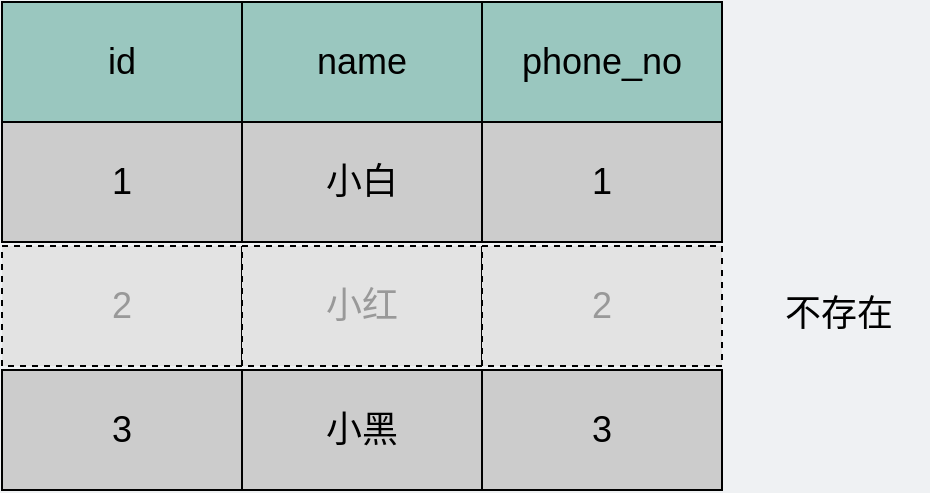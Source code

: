 <mxfile version="16.6.7" type="github"><diagram id="3228e29e-7158-1315-38df-8450db1d8a1d" name="Page-1"><mxGraphModel dx="656" dy="-26" grid="0" gridSize="10" guides="1" tooltips="1" connect="1" arrows="1" fold="1" page="1" pageScale="1" pageWidth="600" pageHeight="300" background="#EFF1F3" math="0" shadow="0"><root><mxCell id="0"/><mxCell id="1" parent="0"/><mxCell id="OGBjxk_xHfaE1EplLFuK-23" value="1" style="rounded=0;whiteSpace=wrap;html=1;fillColor=#CCCCCC;gradientColor=none;fontSize=18;" parent="1" vertex="1"><mxGeometry x="120" y="988" width="120" height="60" as="geometry"/></mxCell><mxCell id="OGBjxk_xHfaE1EplLFuK-24" value="小白" style="rounded=0;whiteSpace=wrap;html=1;fillColor=#CCCCCC;gradientColor=none;fontSize=18;" parent="1" vertex="1"><mxGeometry x="240" y="988" width="120" height="60" as="geometry"/></mxCell><mxCell id="OGBjxk_xHfaE1EplLFuK-25" value="&lt;span style=&quot;font-size: 18px&quot;&gt;1&lt;/span&gt;" style="rounded=0;whiteSpace=wrap;html=1;fillColor=#CCCCCC;gradientColor=none;fontSize=18;" parent="1" vertex="1"><mxGeometry x="360" y="988" width="120" height="60" as="geometry"/></mxCell><mxCell id="OGBjxk_xHfaE1EplLFuK-26" value="2" style="rounded=0;whiteSpace=wrap;html=1;fillColor=#E3E3E3;gradientColor=none;fontSize=18;dashed=1;fontColor=#999999;" parent="1" vertex="1"><mxGeometry x="120" y="1050" width="120" height="60" as="geometry"/></mxCell><mxCell id="OGBjxk_xHfaE1EplLFuK-27" value="小红" style="rounded=0;whiteSpace=wrap;html=1;fillColor=#E3E3E3;gradientColor=none;fontSize=18;dashed=1;fontColor=#999999;" parent="1" vertex="1"><mxGeometry x="240" y="1050" width="120" height="60" as="geometry"/></mxCell><mxCell id="OGBjxk_xHfaE1EplLFuK-28" value="&lt;span style=&quot;font-size: 18px&quot;&gt;2&lt;/span&gt;" style="rounded=0;whiteSpace=wrap;html=1;fillColor=#E3E3E3;gradientColor=none;fontSize=18;dashed=1;fontColor=#999999;" parent="1" vertex="1"><mxGeometry x="360" y="1050" width="120" height="60" as="geometry"/></mxCell><mxCell id="OGBjxk_xHfaE1EplLFuK-29" value="id" style="rounded=0;whiteSpace=wrap;html=1;fillColor=#9AC7BF;gradientColor=none;fontSize=18;" parent="1" vertex="1"><mxGeometry x="120" y="928" width="120" height="60" as="geometry"/></mxCell><mxCell id="OGBjxk_xHfaE1EplLFuK-30" value="name" style="rounded=0;whiteSpace=wrap;html=1;fillColor=#9AC7BF;gradientColor=none;fontSize=18;" parent="1" vertex="1"><mxGeometry x="240" y="928" width="120" height="60" as="geometry"/></mxCell><mxCell id="OGBjxk_xHfaE1EplLFuK-31" value="&lt;span style=&quot;font-size: 18px&quot;&gt;phone_no&lt;/span&gt;" style="rounded=0;whiteSpace=wrap;html=1;fillColor=#9AC7BF;gradientColor=none;fontSize=18;" parent="1" vertex="1"><mxGeometry x="360" y="928" width="120" height="60" as="geometry"/></mxCell><mxCell id="t6pWQNpN1zdyLHeSCecT-1" value="3" style="rounded=0;whiteSpace=wrap;html=1;fillColor=#CCCCCC;gradientColor=none;fontSize=18;" vertex="1" parent="1"><mxGeometry x="120" y="1112" width="120" height="60" as="geometry"/></mxCell><mxCell id="t6pWQNpN1zdyLHeSCecT-2" value="小黑" style="rounded=0;whiteSpace=wrap;html=1;fillColor=#CCCCCC;gradientColor=none;fontSize=18;" vertex="1" parent="1"><mxGeometry x="240" y="1112" width="120" height="60" as="geometry"/></mxCell><mxCell id="t6pWQNpN1zdyLHeSCecT-3" value="&lt;span style=&quot;font-size: 18px&quot;&gt;3&lt;/span&gt;" style="rounded=0;whiteSpace=wrap;html=1;fillColor=#CCCCCC;gradientColor=none;fontSize=18;" vertex="1" parent="1"><mxGeometry x="360" y="1112" width="120" height="60" as="geometry"/></mxCell><mxCell id="t6pWQNpN1zdyLHeSCecT-4" value="&lt;font color=&quot;#000000&quot; style=&quot;font-size: 18px&quot;&gt;不存在&lt;/font&gt;" style="text;html=1;strokeColor=none;fillColor=none;align=center;verticalAlign=middle;whiteSpace=wrap;rounded=0;dashed=1;fontColor=#999999;" vertex="1" parent="1"><mxGeometry x="494" y="1066" width="89" height="36" as="geometry"/></mxCell></root></mxGraphModel></diagram></mxfile>